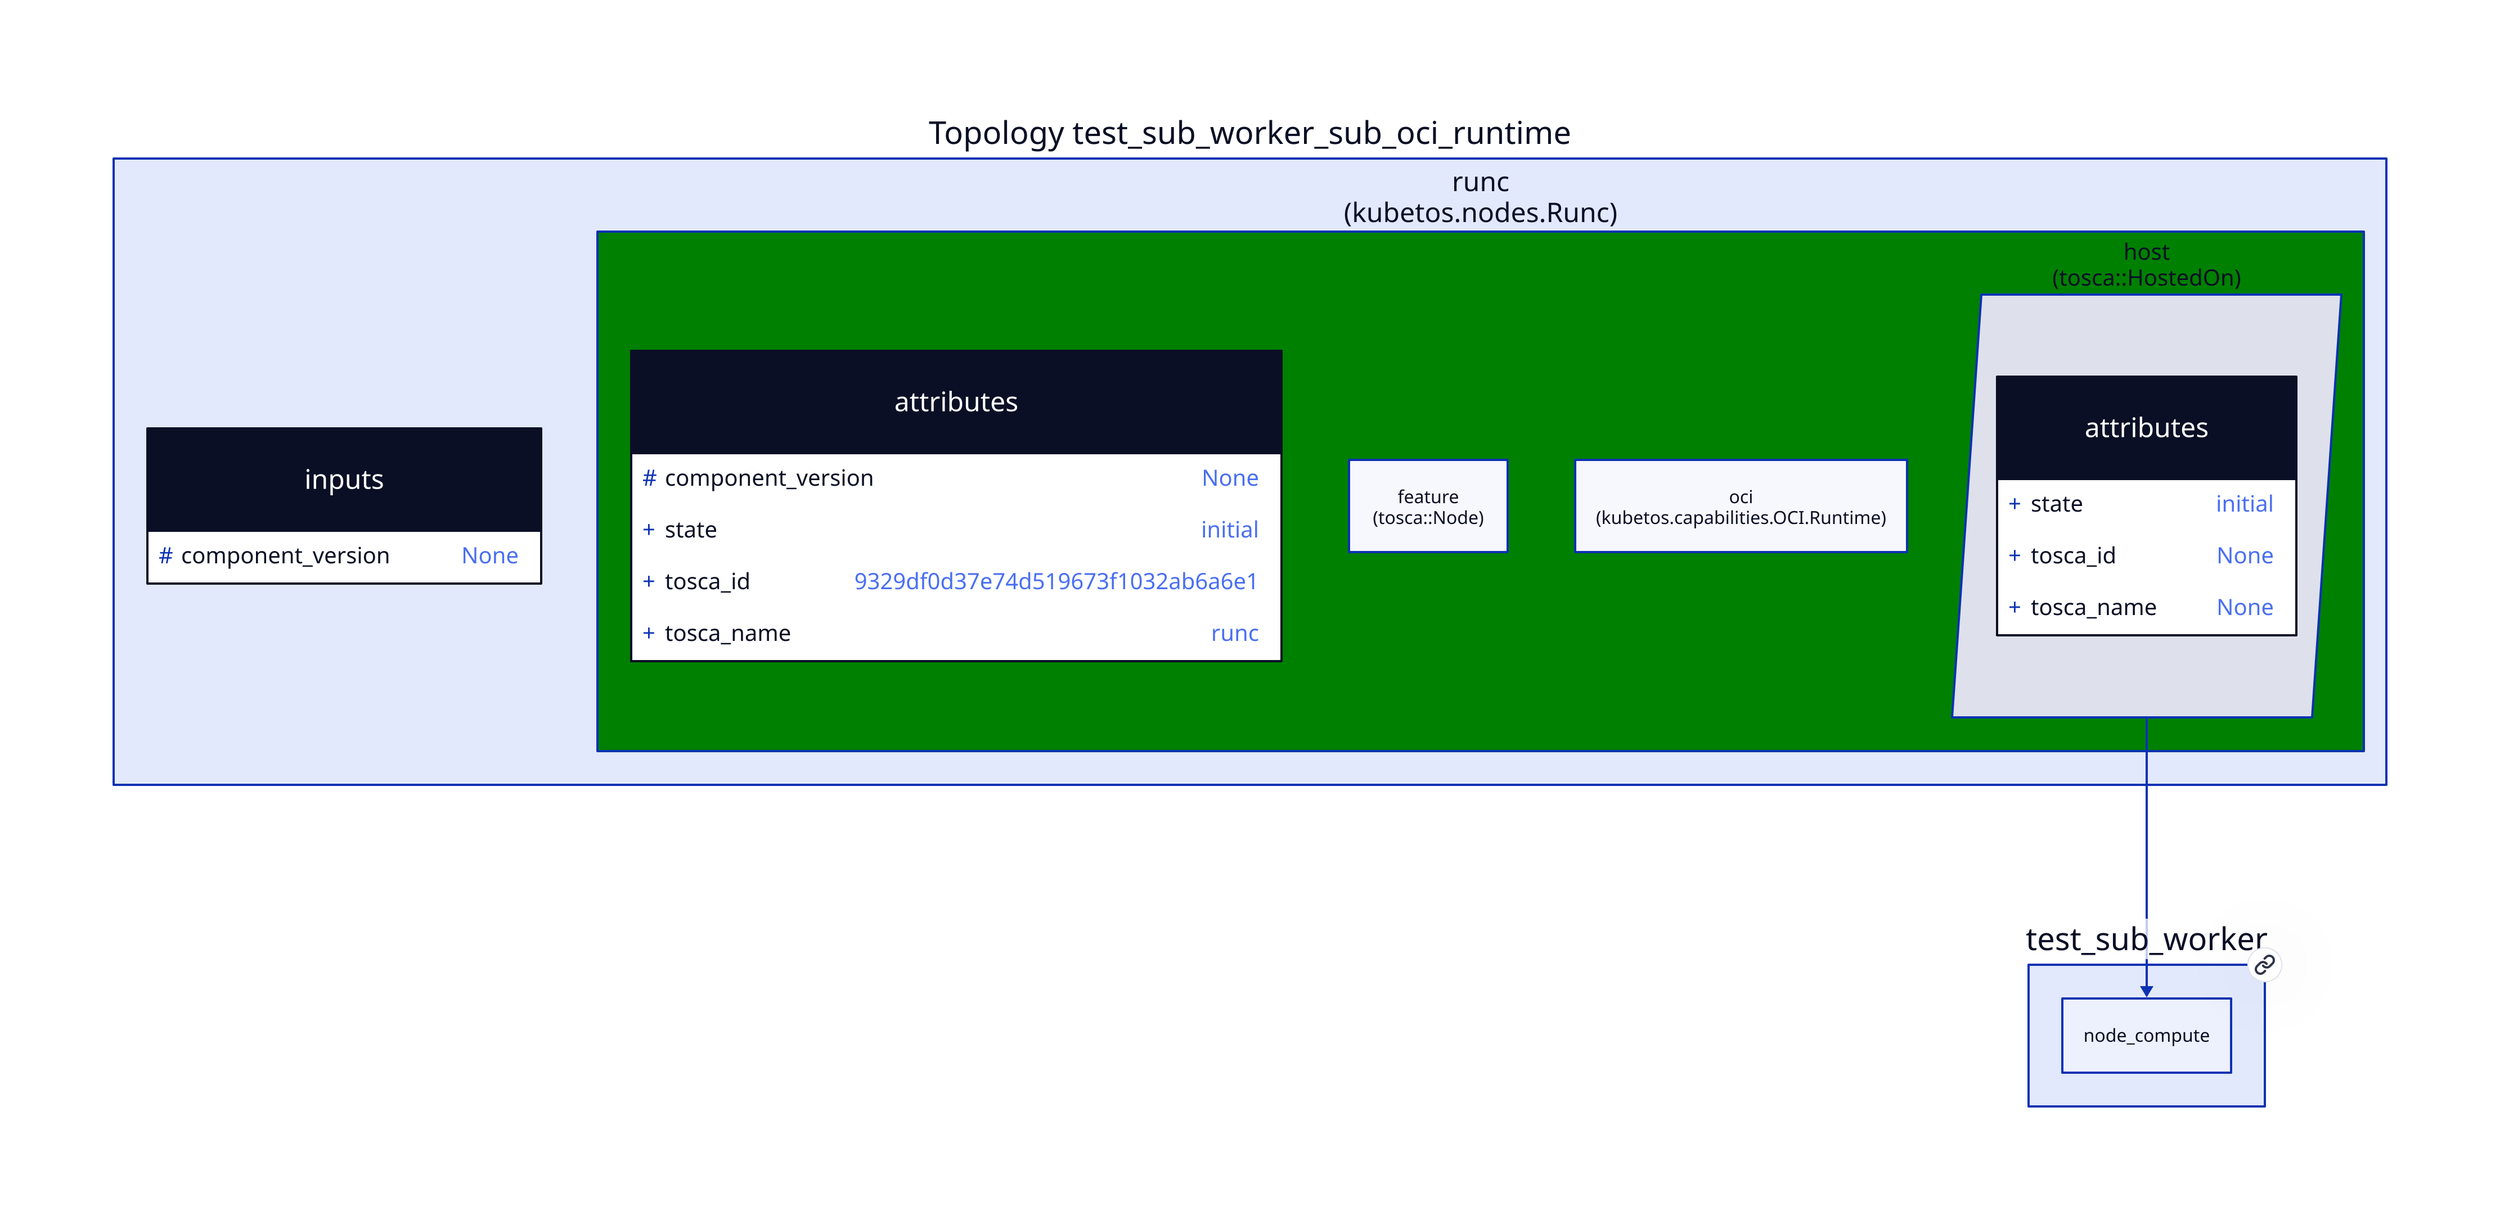 
  test_sub_worker_sub_oci_runtime: "Topology test_sub_worker_sub_oci_runtime" {
  
  inputs {
    shape: class
  
    \#component_version: "None"
    
  }
  
  node_runc: "runc\n(kubetos.nodes.Runc)" {
  
    style { fill: green }
    
  attributes {
    shape: class
  
    \#component_version: "None"
    
    +state: "initial"
    
    +tosca_id: "9329df0d37e74d519673f1032ab6a6e1"
    
    +tosca_name: "runc"
    
  }
  
  feature: "feature\n(tosca::Node)" {
  
  }
  
  oci: "oci\n(kubetos.capabilities.OCI.Runtime)" {
  
  }
  
  rel_host: "host\n(tosca::HostedOn)" {
    shape: parallelogram
  
  attributes {
    shape: class
  
    +state: "initial"
    
    +tosca_id: "None"
    
    +tosca_name: "None"
    
  }
  
  }
  
  }
  
  }
  
      test_sub_worker { link: "./test_sub_worker.svg" }
      test_sub_worker_sub_oci_runtime.node_runc.rel_host -> test_sub_worker.node_compute
      